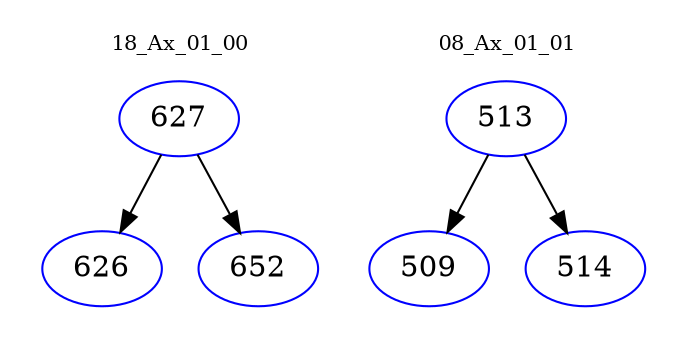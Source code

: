 digraph{
subgraph cluster_0 {
color = white
label = "18_Ax_01_00";
fontsize=10;
T0_627 [label="627", color="blue"]
T0_627 -> T0_626 [color="black"]
T0_626 [label="626", color="blue"]
T0_627 -> T0_652 [color="black"]
T0_652 [label="652", color="blue"]
}
subgraph cluster_1 {
color = white
label = "08_Ax_01_01";
fontsize=10;
T1_513 [label="513", color="blue"]
T1_513 -> T1_509 [color="black"]
T1_509 [label="509", color="blue"]
T1_513 -> T1_514 [color="black"]
T1_514 [label="514", color="blue"]
}
}
